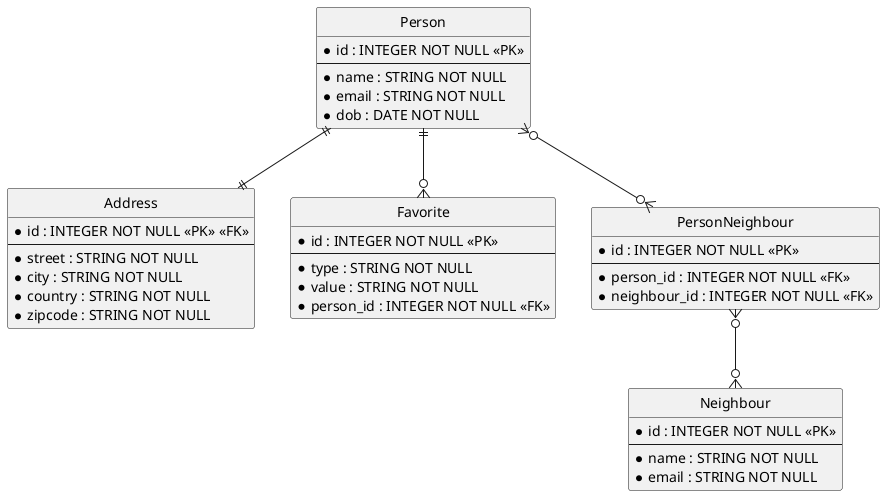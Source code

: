 @startuml ER Diagram

hide circle

entity "Person" {
  * id : INTEGER NOT NULL <<PK>>
  --
  * name : STRING NOT NULL
  * email : STRING NOT NULL
  * dob : DATE NOT NULL
}

entity "Address" {
  * id : INTEGER NOT NULL <<PK>> <<FK>>
  --
  * street : STRING NOT NULL
  * city : STRING NOT NULL
  * country : STRING NOT NULL
  * zipcode : STRING NOT NULL
}

entity "Favorite" {
  * id : INTEGER NOT NULL <<PK>>
  --
  * type : STRING NOT NULL
  * value : STRING NOT NULL
  * person_id : INTEGER NOT NULL <<FK>>
}

entity "PersonNeighbour" {
  * id : INTEGER NOT NULL <<PK>>
  --
  * person_id : INTEGER NOT NULL <<FK>>
  * neighbour_id : INTEGER NOT NULL <<FK>>
}

entity "Neighbour" {
  * id : INTEGER NOT NULL <<PK>>
  --
  * name : STRING NOT NULL
  * email : STRING NOT NULL
}

Person ||--o{ Favorite
Person ||--|| Address

Person }o--o{ PersonNeighbour
PersonNeighbour }o--o{ Neighbour
@enduml